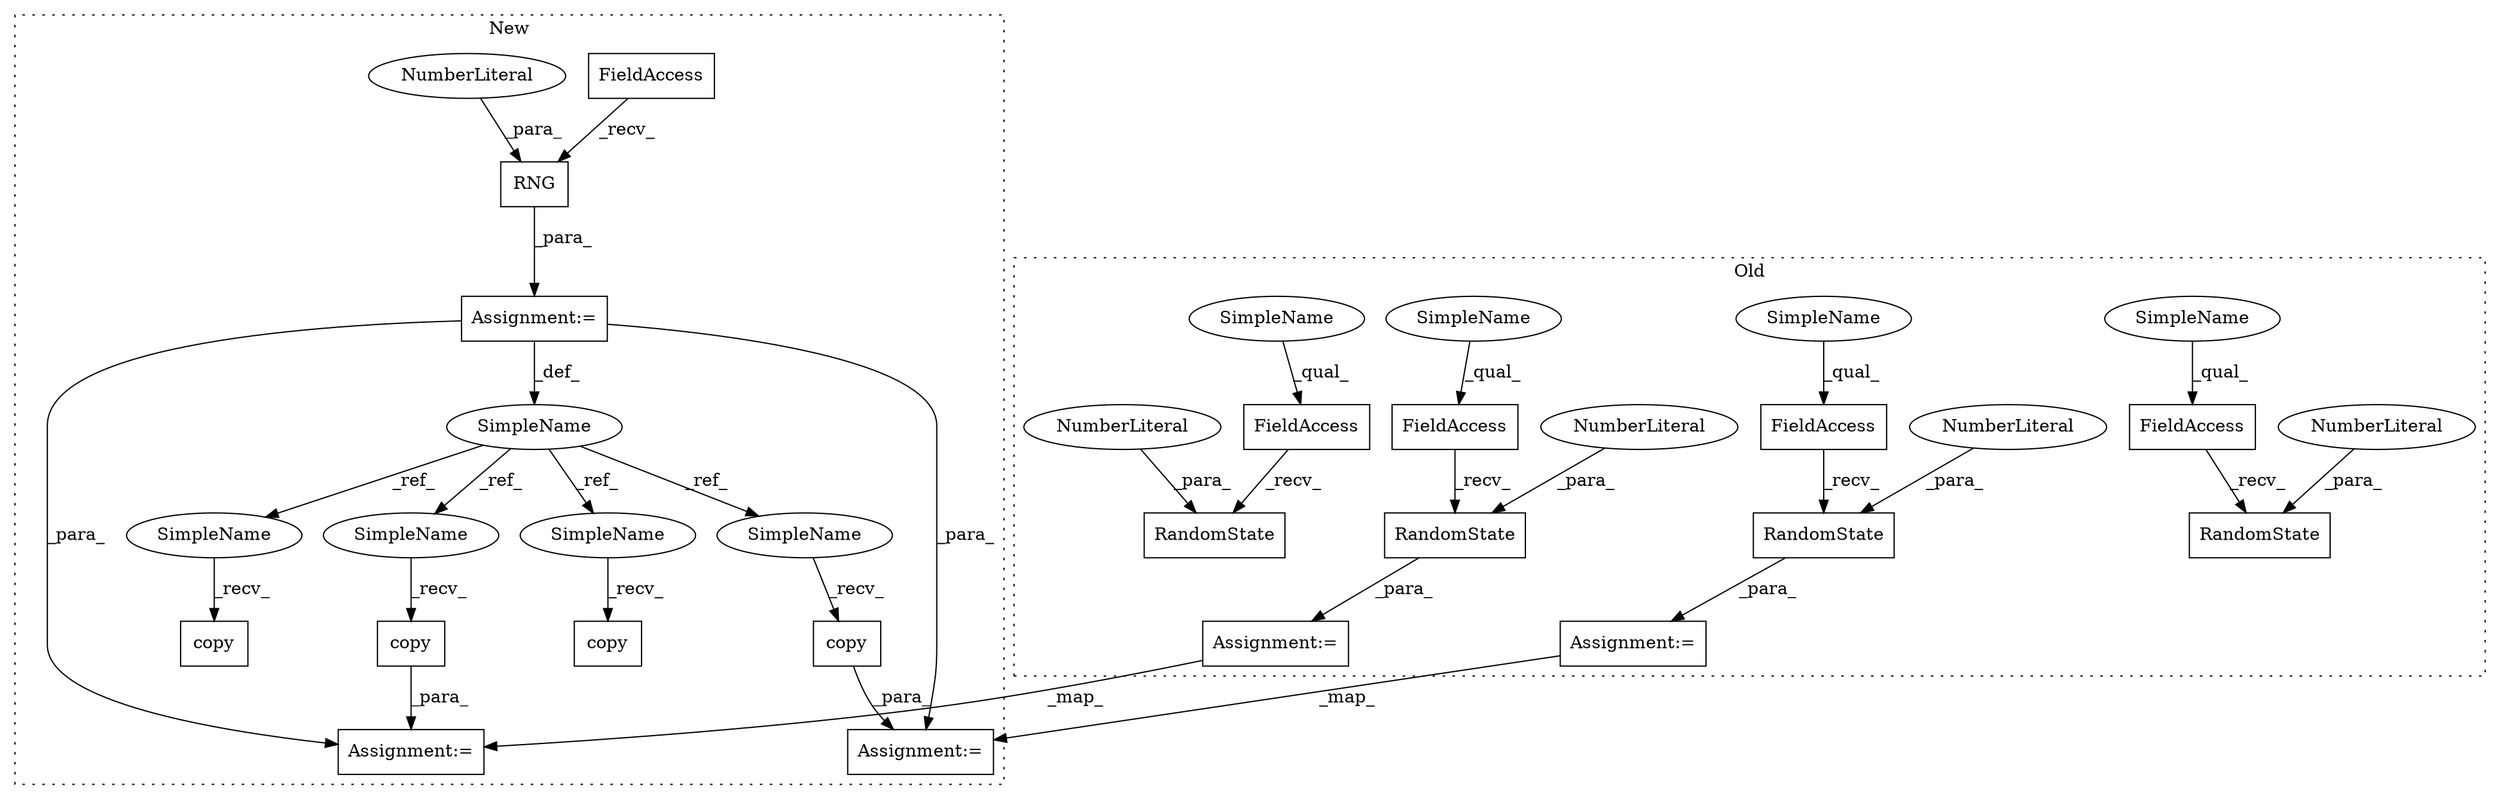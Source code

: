 digraph G {
subgraph cluster0 {
1 [label="RandomState" a="32" s="107405,107418" l="12,1" shape="box"];
3 [label="FieldAccess" a="22" s="107392" l="12" shape="box"];
4 [label="FieldAccess" a="22" s="107757" l="12" shape="box"];
5 [label="RandomState" a="32" s="107770,107783" l="12,1" shape="box"];
8 [label="NumberLiteral" a="34" s="107417" l="1" shape="ellipse"];
9 [label="NumberLiteral" a="34" s="107782" l="1" shape="ellipse"];
10 [label="FieldAccess" a="22" s="108282" l="12" shape="box"];
11 [label="RandomState" a="32" s="108295,108308" l="12,1" shape="box"];
12 [label="NumberLiteral" a="34" s="108307" l="1" shape="ellipse"];
13 [label="FieldAccess" a="22" s="108896" l="12" shape="box"];
14 [label="RandomState" a="32" s="108909,108922" l="12,1" shape="box"];
15 [label="NumberLiteral" a="34" s="108921" l="1" shape="ellipse"];
22 [label="Assignment:=" a="7" s="107356" l="1" shape="box"];
24 [label="Assignment:=" a="7" s="107721" l="1" shape="box"];
30 [label="SimpleName" a="42" s="108282" l="5" shape="ellipse"];
31 [label="SimpleName" a="42" s="108896" l="5" shape="ellipse"];
32 [label="SimpleName" a="42" s="107392" l="5" shape="ellipse"];
33 [label="SimpleName" a="42" s="107757" l="5" shape="ellipse"];
label = "Old";
style="dotted";
}
subgraph cluster1 {
2 [label="RNG" a="32" s="136951,136956" l="4,1" shape="box"];
6 [label="FieldAccess" a="22" s="136937" l="13" shape="box"];
7 [label="NumberLiteral" a="34" s="136955" l="1" shape="ellipse"];
16 [label="copy" a="32" s="138638" l="6" shape="box"];
17 [label="SimpleName" a="42" s="136933" l="3" shape="ellipse"];
18 [label="copy" a="32" s="137533" l="6" shape="box"];
19 [label="Assignment:=" a="7" s="136936" l="1" shape="box"];
20 [label="copy" a="32" s="138041" l="6" shape="box"];
21 [label="Assignment:=" a="7" s="137493" l="1" shape="box"];
23 [label="copy" a="32" s="137185" l="6" shape="box"];
25 [label="Assignment:=" a="7" s="137145" l="1" shape="box"];
26 [label="SimpleName" a="42" s="137529" l="3" shape="ellipse"];
27 [label="SimpleName" a="42" s="138634" l="3" shape="ellipse"];
28 [label="SimpleName" a="42" s="138037" l="3" shape="ellipse"];
29 [label="SimpleName" a="42" s="137181" l="3" shape="ellipse"];
label = "New";
style="dotted";
}
1 -> 22 [label="_para_"];
2 -> 19 [label="_para_"];
3 -> 1 [label="_recv_"];
4 -> 5 [label="_recv_"];
5 -> 24 [label="_para_"];
6 -> 2 [label="_recv_"];
7 -> 2 [label="_para_"];
8 -> 1 [label="_para_"];
9 -> 5 [label="_para_"];
10 -> 11 [label="_recv_"];
12 -> 11 [label="_para_"];
13 -> 14 [label="_recv_"];
15 -> 14 [label="_para_"];
17 -> 26 [label="_ref_"];
17 -> 28 [label="_ref_"];
17 -> 27 [label="_ref_"];
17 -> 29 [label="_ref_"];
18 -> 21 [label="_para_"];
19 -> 17 [label="_def_"];
19 -> 25 [label="_para_"];
19 -> 21 [label="_para_"];
22 -> 21 [label="_map_"];
23 -> 25 [label="_para_"];
24 -> 25 [label="_map_"];
26 -> 18 [label="_recv_"];
27 -> 16 [label="_recv_"];
28 -> 20 [label="_recv_"];
29 -> 23 [label="_recv_"];
30 -> 10 [label="_qual_"];
31 -> 13 [label="_qual_"];
32 -> 3 [label="_qual_"];
33 -> 4 [label="_qual_"];
}